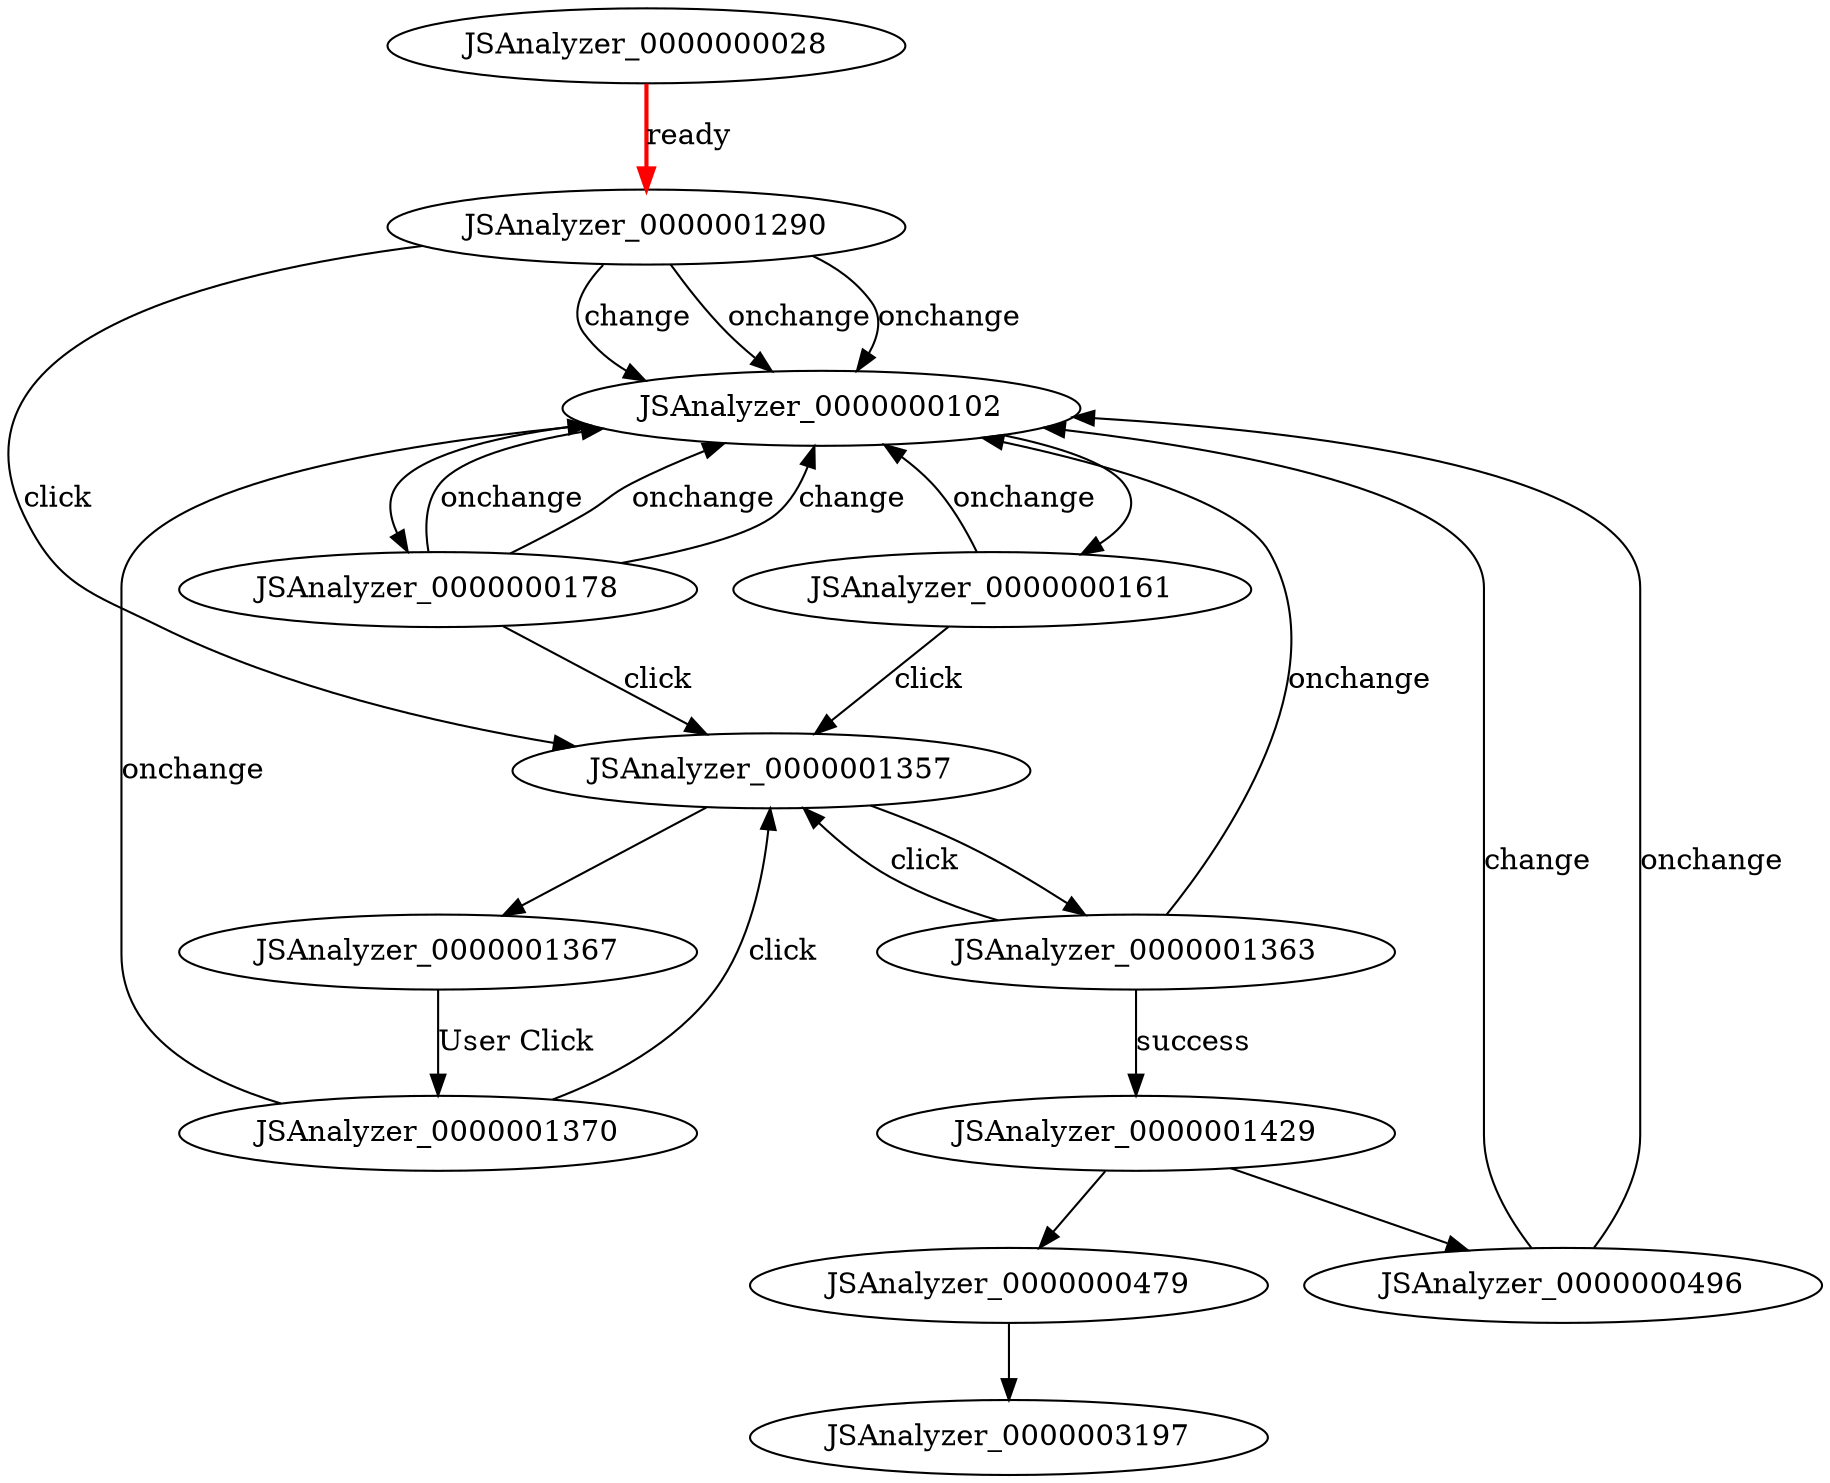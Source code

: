 digraph FSM {
JSAnalyzer_0000000028;
JSAnalyzer_0000000102;
JSAnalyzer_0000000161;
JSAnalyzer_0000000178;
JSAnalyzer_0000000479;
JSAnalyzer_0000000496;
JSAnalyzer_0000001290;
JSAnalyzer_0000001357;
JSAnalyzer_0000001363;
JSAnalyzer_0000001367;
JSAnalyzer_0000001429;
JSAnalyzer_0000001370;
JSAnalyzer_0000000102 -> JSAnalyzer_0000000161 []
JSAnalyzer_0000000102 -> JSAnalyzer_0000000178 []
JSAnalyzer_0000001429 -> JSAnalyzer_0000000479 []
JSAnalyzer_0000001429 -> JSAnalyzer_0000000496 []
JSAnalyzer_0000001357 -> JSAnalyzer_0000001363 []
JSAnalyzer_0000001357 -> JSAnalyzer_0000001367 []
JSAnalyzer_0000000028 -> JSAnalyzer_0000001290 [label="ready",style=bold,color=red]
JSAnalyzer_0000000161 -> JSAnalyzer_0000000102 [label="onchange"]
JSAnalyzer_0000000161 -> JSAnalyzer_0000001357 [label="click"]
JSAnalyzer_0000000178 -> JSAnalyzer_0000000102 [label="onchange"]
JSAnalyzer_0000000178 -> JSAnalyzer_0000000102 [label="onchange"]
JSAnalyzer_0000000178 -> JSAnalyzer_0000000102 [label="change"]
JSAnalyzer_0000000178 -> JSAnalyzer_0000001357 [label="click"]
JSAnalyzer_0000000496 -> JSAnalyzer_0000000102 [label="onchange"]
JSAnalyzer_0000000496 -> JSAnalyzer_0000000102 [label="change"]
JSAnalyzer_0000001290 -> JSAnalyzer_0000000102 [label="onchange"]
JSAnalyzer_0000001290 -> JSAnalyzer_0000000102 [label="onchange"]
JSAnalyzer_0000001290 -> JSAnalyzer_0000000102 [label="change"]
JSAnalyzer_0000001290 -> JSAnalyzer_0000001357 [label="click"]
JSAnalyzer_0000001363 -> JSAnalyzer_0000001429 [label="success"]
JSAnalyzer_0000001363 -> JSAnalyzer_0000000102 [label="onchange"]
JSAnalyzer_0000001363 -> JSAnalyzer_0000001357 [label="click"]
JSAnalyzer_0000001367 -> JSAnalyzer_0000001370 [label="User Click"]
JSAnalyzer_0000001370 -> JSAnalyzer_0000000102 [label="onchange"]
JSAnalyzer_0000001370 -> JSAnalyzer_0000001357 [label="click"]
JSAnalyzer_0000000479 -> JSAnalyzer_0000003197 []
}
